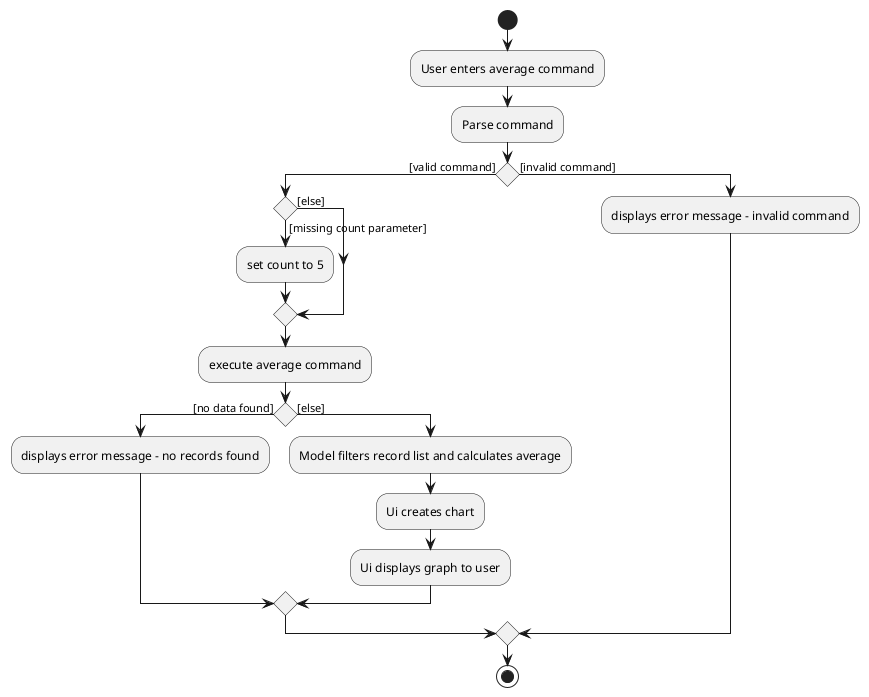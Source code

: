 @startuml
start
:User enters average command;

:Parse command;

if () then ([valid command])
if () then ([missing count parameter])
    :set count to 5;
else ([else])
endif
    :execute average command;
if () then ([no data found])
    :displays error message - no records found;
else ([else])
    :Model filters record list and calculates average;
    :Ui creates chart;
    :Ui displays graph to user;
endif
else ([invalid command])
    :displays error message - invalid command;
endif

stop
@enduml
